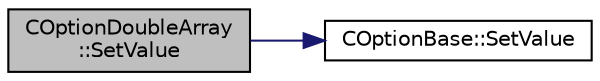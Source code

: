 digraph "COptionDoubleArray::SetValue"
{
  edge [fontname="Helvetica",fontsize="10",labelfontname="Helvetica",labelfontsize="10"];
  node [fontname="Helvetica",fontsize="10",shape=record];
  rankdir="LR";
  Node6 [label="COptionDoubleArray\l::SetValue",height=0.2,width=0.4,color="black", fillcolor="grey75", style="filled", fontcolor="black"];
  Node6 -> Node7 [color="midnightblue",fontsize="10",style="solid",fontname="Helvetica"];
  Node7 [label="COptionBase::SetValue",height=0.2,width=0.4,color="black", fillcolor="white", style="filled",URL="$class_c_option_base.html#a452d76b5c3dfa641fc9a316cebd7d1c8"];
}
